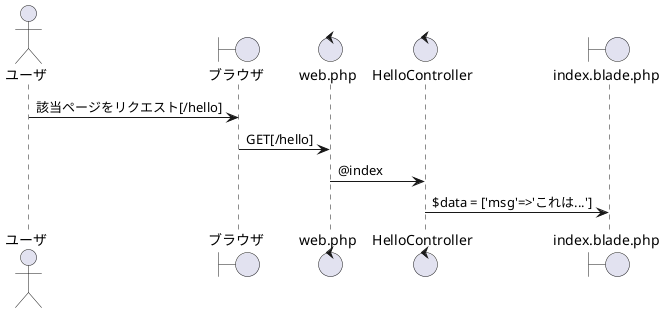@startuml 68_index
actor ユーザ
boundary ブラウザ
control web.php
control HelloController
boundary index.blade.php

ユーザ -> ブラウザ:該当ページをリクエスト[/hello]
ブラウザ -> web.php: GET[/hello]
web.php -> HelloController:@index
HelloController -> index.blade.php:$data = ['msg'=>'これは...']
@enduml
